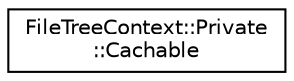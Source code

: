 digraph "Graphical Class Hierarchy"
{
 // INTERACTIVE_SVG=YES
 // LATEX_PDF_SIZE
  edge [fontname="Helvetica",fontsize="10",labelfontname="Helvetica",labelfontsize="10"];
  node [fontname="Helvetica",fontsize="10",shape=record];
  rankdir="LR";
  Node0 [label="FileTreeContext::Private\l::Cachable",height=0.2,width=0.4,color="black", fillcolor="white", style="filled",URL="$d8/d2f/struct_file_tree_context_1_1_private_1_1_cachable.html",tooltip=" "];
}
